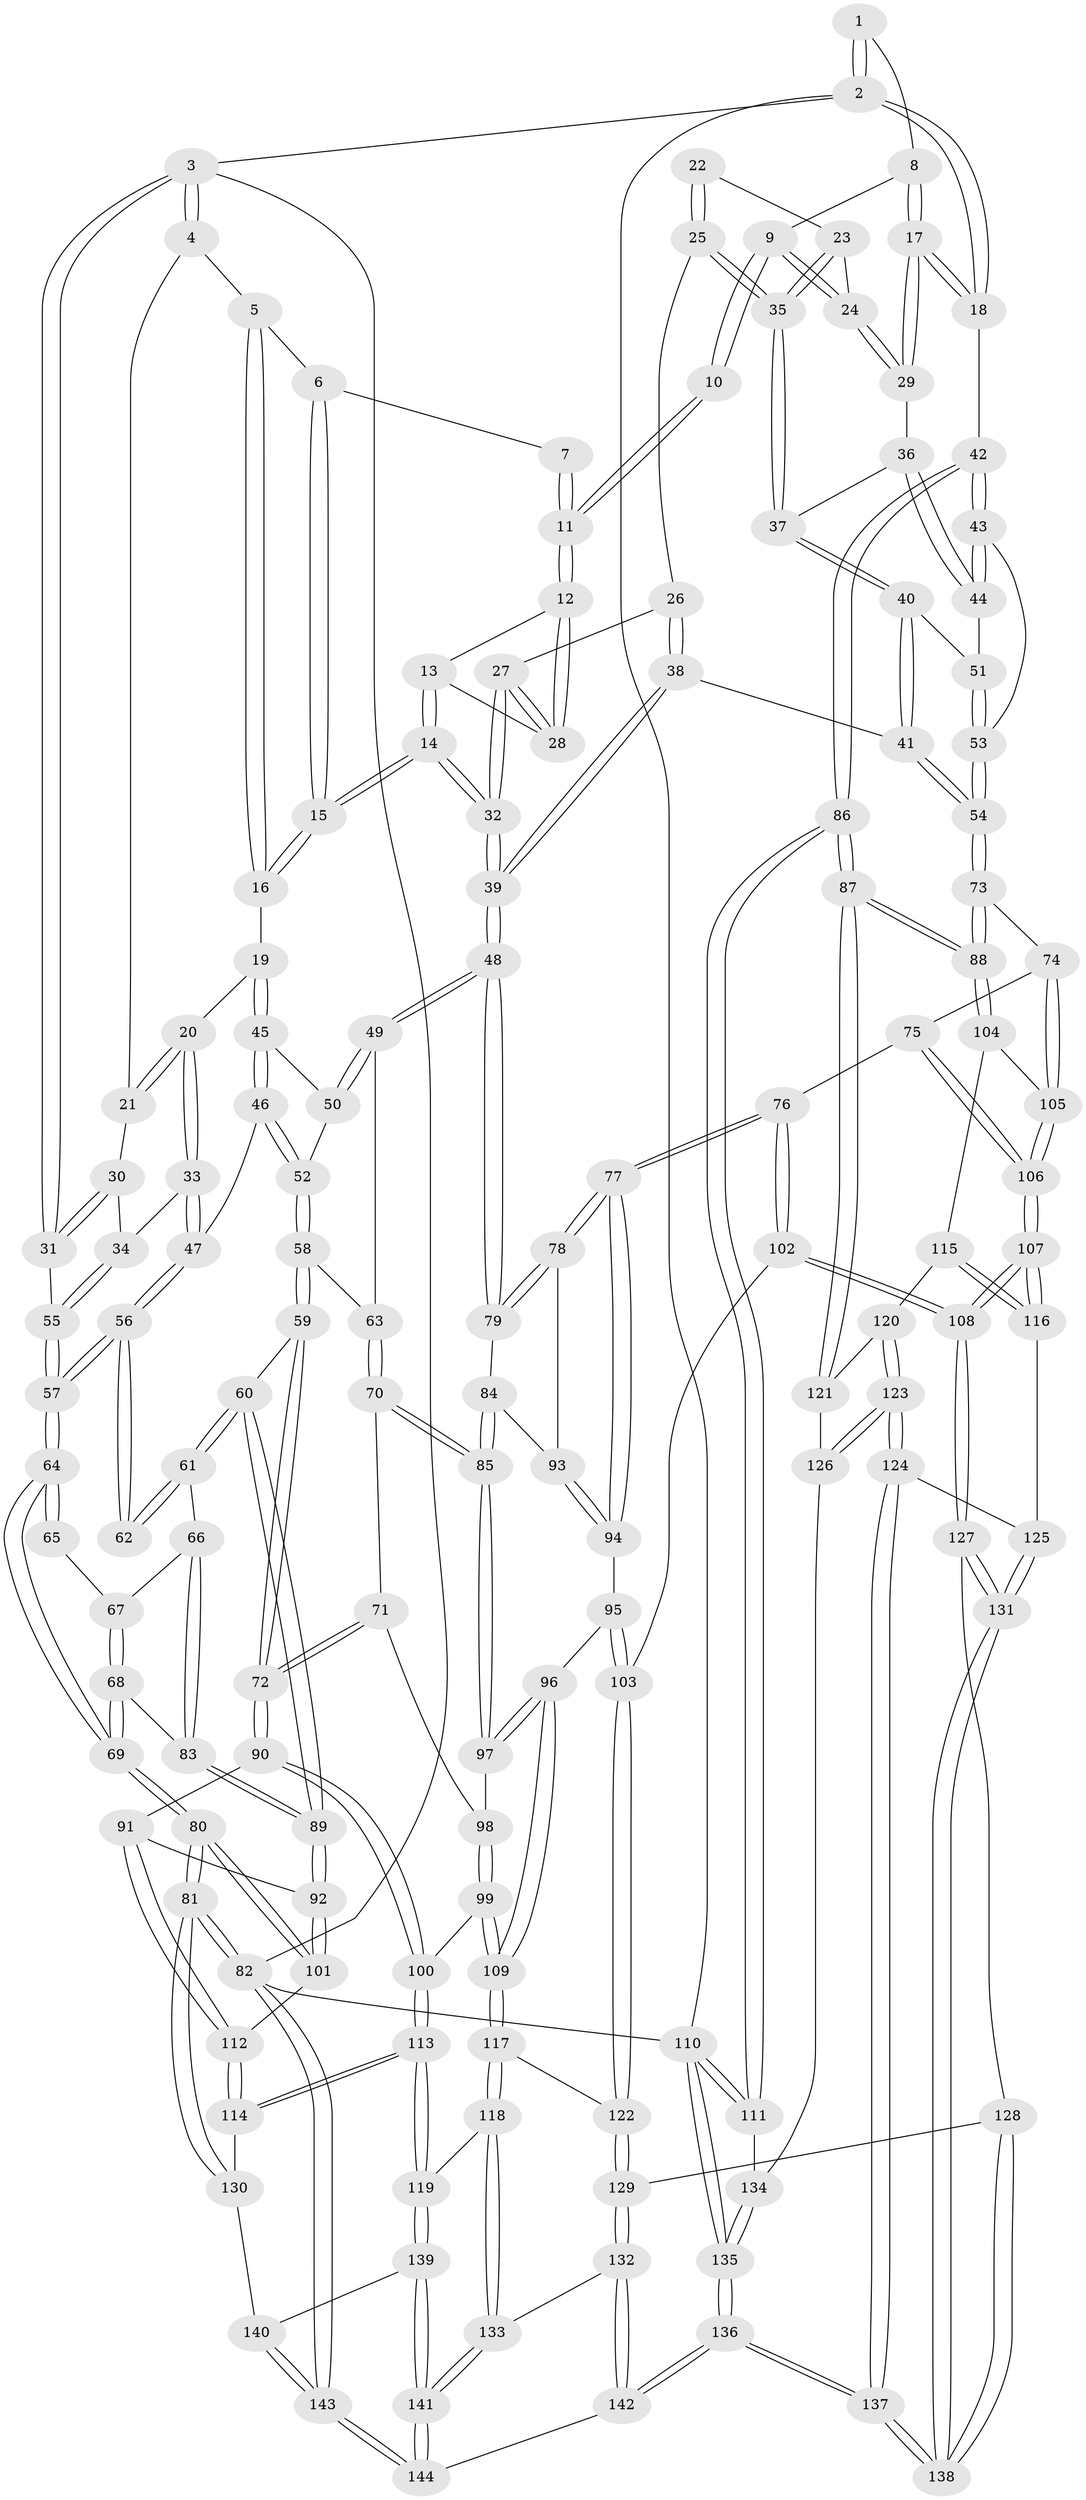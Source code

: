 // coarse degree distribution, {4: 0.4418604651162791, 6: 0.06976744186046512, 5: 0.3023255813953488, 3: 0.1511627906976744, 2: 0.023255813953488372, 7: 0.011627906976744186}
// Generated by graph-tools (version 1.1) at 2025/42/03/06/25 10:42:34]
// undirected, 144 vertices, 357 edges
graph export_dot {
graph [start="1"]
  node [color=gray90,style=filled];
  1 [pos="+0.8418253926037264+0"];
  2 [pos="+1+0"];
  3 [pos="+0+0"];
  4 [pos="+0.16991599064388133+0"];
  5 [pos="+0.3219469308899374+0"];
  6 [pos="+0.45115609155955694+0"];
  7 [pos="+0.660863655555558+0"];
  8 [pos="+0.8779611766562493+0"];
  9 [pos="+0.8068692889340362+0.060933909235576594"];
  10 [pos="+0.6909573900946344+0"];
  11 [pos="+0.6745030198830148+0"];
  12 [pos="+0.6713799883201725+0"];
  13 [pos="+0.5678082246607403+0.08616763358361804"];
  14 [pos="+0.5020242417977321+0.1452142137504879"];
  15 [pos="+0.491932090956997+0.13733220030355905"];
  16 [pos="+0.37434398303583477+0.14709857252990835"];
  17 [pos="+0.9532503916062876+0.12784634478883444"];
  18 [pos="+1+0.2093293094850969"];
  19 [pos="+0.34779430448475557+0.16107169073694175"];
  20 [pos="+0.24238215592098988+0.11243734011331517"];
  21 [pos="+0.1774135071182721+0"];
  22 [pos="+0.7323234015008294+0.06339179256235497"];
  23 [pos="+0.7955763616967411+0.10407194871389909"];
  24 [pos="+0.7985635539018414+0.10245142052383294"];
  25 [pos="+0.7251607724619493+0.15839401489230165"];
  26 [pos="+0.6925601744629745+0.15548622241901944"];
  27 [pos="+0.6640418363362391+0.13990696958977142"];
  28 [pos="+0.663711493155546+0.09557376887075889"];
  29 [pos="+0.9102782388277363+0.14418215798043554"];
  30 [pos="+0.09505715907039591+0.10071467027936395"];
  31 [pos="+0+0.06972684425182457"];
  32 [pos="+0.5291017918463184+0.18467972205790542"];
  33 [pos="+0.1400920850856394+0.23904025532915765"];
  34 [pos="+0.09792600181771699+0.2044682765624488"];
  35 [pos="+0.7469068013750726+0.1663358982337494"];
  36 [pos="+0.897551087632038+0.15665162114467499"];
  37 [pos="+0.7738295946470691+0.20952034735968728"];
  38 [pos="+0.642773601240563+0.33511454953101505"];
  39 [pos="+0.5446834479979014+0.32874959851500046"];
  40 [pos="+0.7737565441834581+0.21742937825902"];
  41 [pos="+0.6618984930355699+0.34035698996542374"];
  42 [pos="+1+0.39073799574805895"];
  43 [pos="+0.8994121339004699+0.3489691508103246"];
  44 [pos="+0.859872253708744+0.27683396068517085"];
  45 [pos="+0.3421364306490876+0.19538269241259176"];
  46 [pos="+0.15703577063186655+0.25717014801832266"];
  47 [pos="+0.1439321267544488+0.25400493751590125"];
  48 [pos="+0.5324990180515137+0.34031881167341205"];
  49 [pos="+0.5299755485923672+0.3403794345329128"];
  50 [pos="+0.34239694794394027+0.21036501528024928"];
  51 [pos="+0.7982871527790778+0.24185798854412757"];
  52 [pos="+0.31017193794309467+0.3150890917279713"];
  53 [pos="+0.7767350003673164+0.39819326434198704"];
  54 [pos="+0.7503661607436901+0.4128477886907918"];
  55 [pos="+0+0.13066699520704675"];
  56 [pos="+0.1259795538842726+0.30088634113355367"];
  57 [pos="+0+0.30939064439404906"];
  58 [pos="+0.31909623472283055+0.3329110014881818"];
  59 [pos="+0.21157927452888614+0.4600887044205506"];
  60 [pos="+0.19297548688483737+0.4553093549035709"];
  61 [pos="+0.15751187014493417+0.4223140704800167"];
  62 [pos="+0.1234744533707639+0.34140993198045283"];
  63 [pos="+0.3895048772862591+0.36462830013821795"];
  64 [pos="+0+0.3829828108659652"];
  65 [pos="+0.030880159020275362+0.38270969220130374"];
  66 [pos="+0.10057996521779713+0.44772035666883525"];
  67 [pos="+0.03941801135816128+0.43385610657854284"];
  68 [pos="+0+0.5084835927714206"];
  69 [pos="+0+0.4986010019695645"];
  70 [pos="+0.35600991551027017+0.4845855414245029"];
  71 [pos="+0.3115585069182272+0.5107672719217745"];
  72 [pos="+0.27084595452429533+0.5220998788710107"];
  73 [pos="+0.7545609972335396+0.5156591611330942"];
  74 [pos="+0.7446082997269966+0.5290570619853299"];
  75 [pos="+0.7262216778623857+0.5403518768578953"];
  76 [pos="+0.7145487134964823+0.5463323337809953"];
  77 [pos="+0.6827826578402146+0.5422939030971752"];
  78 [pos="+0.6432638726433038+0.5179281250928562"];
  79 [pos="+0.5318341663934352+0.3549928570617257"];
  80 [pos="+0+0.9718514095005149"];
  81 [pos="+0+0.9893893548905394"];
  82 [pos="+0+1"];
  83 [pos="+0.0204041128782462+0.5192915445397659"];
  84 [pos="+0.50607536030035+0.48116939134959236"];
  85 [pos="+0.4677644147765926+0.5219142894474164"];
  86 [pos="+1+0.5511663744489073"];
  87 [pos="+1+0.5606270404101095"];
  88 [pos="+1+0.5634920669711317"];
  89 [pos="+0.09195579333886551+0.5796422263573714"];
  90 [pos="+0.2635146326548807+0.6071573927370987"];
  91 [pos="+0.15522211589125023+0.6280898447015548"];
  92 [pos="+0.09713073719690507+0.6097264424532215"];
  93 [pos="+0.5388943793065263+0.5064567950050446"];
  94 [pos="+0.5813269867620801+0.578262583494887"];
  95 [pos="+0.5801112462107201+0.5806571886539423"];
  96 [pos="+0.46327733001953325+0.636868058813093"];
  97 [pos="+0.46002207734615497+0.5823258727774571"];
  98 [pos="+0.36490904582360173+0.5555759269048426"];
  99 [pos="+0.3831540005207448+0.6288845348816365"];
  100 [pos="+0.273084500054429+0.622894684151934"];
  101 [pos="+0.03292341938724774+0.6894504183118952"];
  102 [pos="+0.6484970999287042+0.6927720488790566"];
  103 [pos="+0.6168955719407698+0.6936719738201463"];
  104 [pos="+0.8287763569081431+0.663171935511294"];
  105 [pos="+0.8036326631004727+0.6526679526901705"];
  106 [pos="+0.7510765265738482+0.7070238133239729"];
  107 [pos="+0.7353274946798992+0.7307505554426204"];
  108 [pos="+0.6987534777978844+0.7391888462817463"];
  109 [pos="+0.46028928573843425+0.6485550142070025"];
  110 [pos="+1+1"];
  111 [pos="+1+0.7999840281668099"];
  112 [pos="+0.1700203641813695+0.7251507735367619"];
  113 [pos="+0.27816489698924873+0.7529808710874583"];
  114 [pos="+0.19401055114614818+0.7568482959761424"];
  115 [pos="+0.8382122117252189+0.6906518198472672"];
  116 [pos="+0.7807649214084784+0.7483262563926432"];
  117 [pos="+0.46520474291260244+0.6684298577387472"];
  118 [pos="+0.3791663754773524+0.7894017889169288"];
  119 [pos="+0.28423084182106084+0.7588651315898143"];
  120 [pos="+0.8574953848466478+0.7102014008409724"];
  121 [pos="+0.919329844894651+0.7113609025166505"];
  122 [pos="+0.5621735250947337+0.7131182237584148"];
  123 [pos="+0.8353051702569435+0.7799347903111318"];
  124 [pos="+0.8301501205637166+0.7835905079325041"];
  125 [pos="+0.7895697133710611+0.7559858515239877"];
  126 [pos="+0.8997764032303522+0.7719266657579927"];
  127 [pos="+0.6976048527118405+0.7508752217877234"];
  128 [pos="+0.5837280669243033+0.8431219203252242"];
  129 [pos="+0.5550234398083258+0.8425205200940787"];
  130 [pos="+0.15054871731607+0.7941636415011464"];
  131 [pos="+0.72730820446564+0.8962957426769587"];
  132 [pos="+0.5075596024786619+0.8869310931340828"];
  133 [pos="+0.4289001989480618+0.8961525445409041"];
  134 [pos="+0.9066753454111012+0.7808865556615331"];
  135 [pos="+0.956150024866791+1"];
  136 [pos="+0.9004324967413219+1"];
  137 [pos="+0.8146556345653817+1"];
  138 [pos="+0.7274387960931316+0.8971532757117076"];
  139 [pos="+0.23727494700247292+0.8760609300941075"];
  140 [pos="+0.21398326673760898+0.887655825521187"];
  141 [pos="+0.3836741756185197+0.9754876519490171"];
  142 [pos="+0.8441789247571937+1"];
  143 [pos="+0+1"];
  144 [pos="+0.32074506842740985+1"];
  1 -- 2;
  1 -- 2;
  1 -- 8;
  2 -- 3;
  2 -- 18;
  2 -- 18;
  2 -- 110;
  3 -- 4;
  3 -- 4;
  3 -- 31;
  3 -- 31;
  3 -- 82;
  4 -- 5;
  4 -- 21;
  5 -- 6;
  5 -- 16;
  5 -- 16;
  6 -- 7;
  6 -- 15;
  6 -- 15;
  7 -- 11;
  7 -- 11;
  8 -- 9;
  8 -- 17;
  8 -- 17;
  9 -- 10;
  9 -- 10;
  9 -- 24;
  9 -- 24;
  10 -- 11;
  10 -- 11;
  11 -- 12;
  11 -- 12;
  12 -- 13;
  12 -- 28;
  12 -- 28;
  13 -- 14;
  13 -- 14;
  13 -- 28;
  14 -- 15;
  14 -- 15;
  14 -- 32;
  14 -- 32;
  15 -- 16;
  15 -- 16;
  16 -- 19;
  17 -- 18;
  17 -- 18;
  17 -- 29;
  17 -- 29;
  18 -- 42;
  19 -- 20;
  19 -- 45;
  19 -- 45;
  20 -- 21;
  20 -- 21;
  20 -- 33;
  20 -- 33;
  21 -- 30;
  22 -- 23;
  22 -- 25;
  22 -- 25;
  23 -- 24;
  23 -- 35;
  23 -- 35;
  24 -- 29;
  24 -- 29;
  25 -- 26;
  25 -- 35;
  25 -- 35;
  26 -- 27;
  26 -- 38;
  26 -- 38;
  27 -- 28;
  27 -- 28;
  27 -- 32;
  27 -- 32;
  29 -- 36;
  30 -- 31;
  30 -- 31;
  30 -- 34;
  31 -- 55;
  32 -- 39;
  32 -- 39;
  33 -- 34;
  33 -- 47;
  33 -- 47;
  34 -- 55;
  34 -- 55;
  35 -- 37;
  35 -- 37;
  36 -- 37;
  36 -- 44;
  36 -- 44;
  37 -- 40;
  37 -- 40;
  38 -- 39;
  38 -- 39;
  38 -- 41;
  39 -- 48;
  39 -- 48;
  40 -- 41;
  40 -- 41;
  40 -- 51;
  41 -- 54;
  41 -- 54;
  42 -- 43;
  42 -- 43;
  42 -- 86;
  42 -- 86;
  43 -- 44;
  43 -- 44;
  43 -- 53;
  44 -- 51;
  45 -- 46;
  45 -- 46;
  45 -- 50;
  46 -- 47;
  46 -- 52;
  46 -- 52;
  47 -- 56;
  47 -- 56;
  48 -- 49;
  48 -- 49;
  48 -- 79;
  48 -- 79;
  49 -- 50;
  49 -- 50;
  49 -- 63;
  50 -- 52;
  51 -- 53;
  51 -- 53;
  52 -- 58;
  52 -- 58;
  53 -- 54;
  53 -- 54;
  54 -- 73;
  54 -- 73;
  55 -- 57;
  55 -- 57;
  56 -- 57;
  56 -- 57;
  56 -- 62;
  56 -- 62;
  57 -- 64;
  57 -- 64;
  58 -- 59;
  58 -- 59;
  58 -- 63;
  59 -- 60;
  59 -- 72;
  59 -- 72;
  60 -- 61;
  60 -- 61;
  60 -- 89;
  60 -- 89;
  61 -- 62;
  61 -- 62;
  61 -- 66;
  63 -- 70;
  63 -- 70;
  64 -- 65;
  64 -- 65;
  64 -- 69;
  64 -- 69;
  65 -- 67;
  66 -- 67;
  66 -- 83;
  66 -- 83;
  67 -- 68;
  67 -- 68;
  68 -- 69;
  68 -- 69;
  68 -- 83;
  69 -- 80;
  69 -- 80;
  70 -- 71;
  70 -- 85;
  70 -- 85;
  71 -- 72;
  71 -- 72;
  71 -- 98;
  72 -- 90;
  72 -- 90;
  73 -- 74;
  73 -- 88;
  73 -- 88;
  74 -- 75;
  74 -- 105;
  74 -- 105;
  75 -- 76;
  75 -- 106;
  75 -- 106;
  76 -- 77;
  76 -- 77;
  76 -- 102;
  76 -- 102;
  77 -- 78;
  77 -- 78;
  77 -- 94;
  77 -- 94;
  78 -- 79;
  78 -- 79;
  78 -- 93;
  79 -- 84;
  80 -- 81;
  80 -- 81;
  80 -- 101;
  80 -- 101;
  81 -- 82;
  81 -- 82;
  81 -- 130;
  81 -- 130;
  82 -- 143;
  82 -- 143;
  82 -- 110;
  83 -- 89;
  83 -- 89;
  84 -- 85;
  84 -- 85;
  84 -- 93;
  85 -- 97;
  85 -- 97;
  86 -- 87;
  86 -- 87;
  86 -- 111;
  86 -- 111;
  87 -- 88;
  87 -- 88;
  87 -- 121;
  87 -- 121;
  88 -- 104;
  88 -- 104;
  89 -- 92;
  89 -- 92;
  90 -- 91;
  90 -- 100;
  90 -- 100;
  91 -- 92;
  91 -- 112;
  91 -- 112;
  92 -- 101;
  92 -- 101;
  93 -- 94;
  93 -- 94;
  94 -- 95;
  95 -- 96;
  95 -- 103;
  95 -- 103;
  96 -- 97;
  96 -- 97;
  96 -- 109;
  96 -- 109;
  97 -- 98;
  98 -- 99;
  98 -- 99;
  99 -- 100;
  99 -- 109;
  99 -- 109;
  100 -- 113;
  100 -- 113;
  101 -- 112;
  102 -- 103;
  102 -- 108;
  102 -- 108;
  103 -- 122;
  103 -- 122;
  104 -- 105;
  104 -- 115;
  105 -- 106;
  105 -- 106;
  106 -- 107;
  106 -- 107;
  107 -- 108;
  107 -- 108;
  107 -- 116;
  107 -- 116;
  108 -- 127;
  108 -- 127;
  109 -- 117;
  109 -- 117;
  110 -- 111;
  110 -- 111;
  110 -- 135;
  110 -- 135;
  111 -- 134;
  112 -- 114;
  112 -- 114;
  113 -- 114;
  113 -- 114;
  113 -- 119;
  113 -- 119;
  114 -- 130;
  115 -- 116;
  115 -- 116;
  115 -- 120;
  116 -- 125;
  117 -- 118;
  117 -- 118;
  117 -- 122;
  118 -- 119;
  118 -- 133;
  118 -- 133;
  119 -- 139;
  119 -- 139;
  120 -- 121;
  120 -- 123;
  120 -- 123;
  121 -- 126;
  122 -- 129;
  122 -- 129;
  123 -- 124;
  123 -- 124;
  123 -- 126;
  123 -- 126;
  124 -- 125;
  124 -- 137;
  124 -- 137;
  125 -- 131;
  125 -- 131;
  126 -- 134;
  127 -- 128;
  127 -- 131;
  127 -- 131;
  128 -- 129;
  128 -- 138;
  128 -- 138;
  129 -- 132;
  129 -- 132;
  130 -- 140;
  131 -- 138;
  131 -- 138;
  132 -- 133;
  132 -- 142;
  132 -- 142;
  133 -- 141;
  133 -- 141;
  134 -- 135;
  134 -- 135;
  135 -- 136;
  135 -- 136;
  136 -- 137;
  136 -- 137;
  136 -- 142;
  136 -- 142;
  137 -- 138;
  137 -- 138;
  139 -- 140;
  139 -- 141;
  139 -- 141;
  140 -- 143;
  140 -- 143;
  141 -- 144;
  141 -- 144;
  142 -- 144;
  143 -- 144;
  143 -- 144;
}
